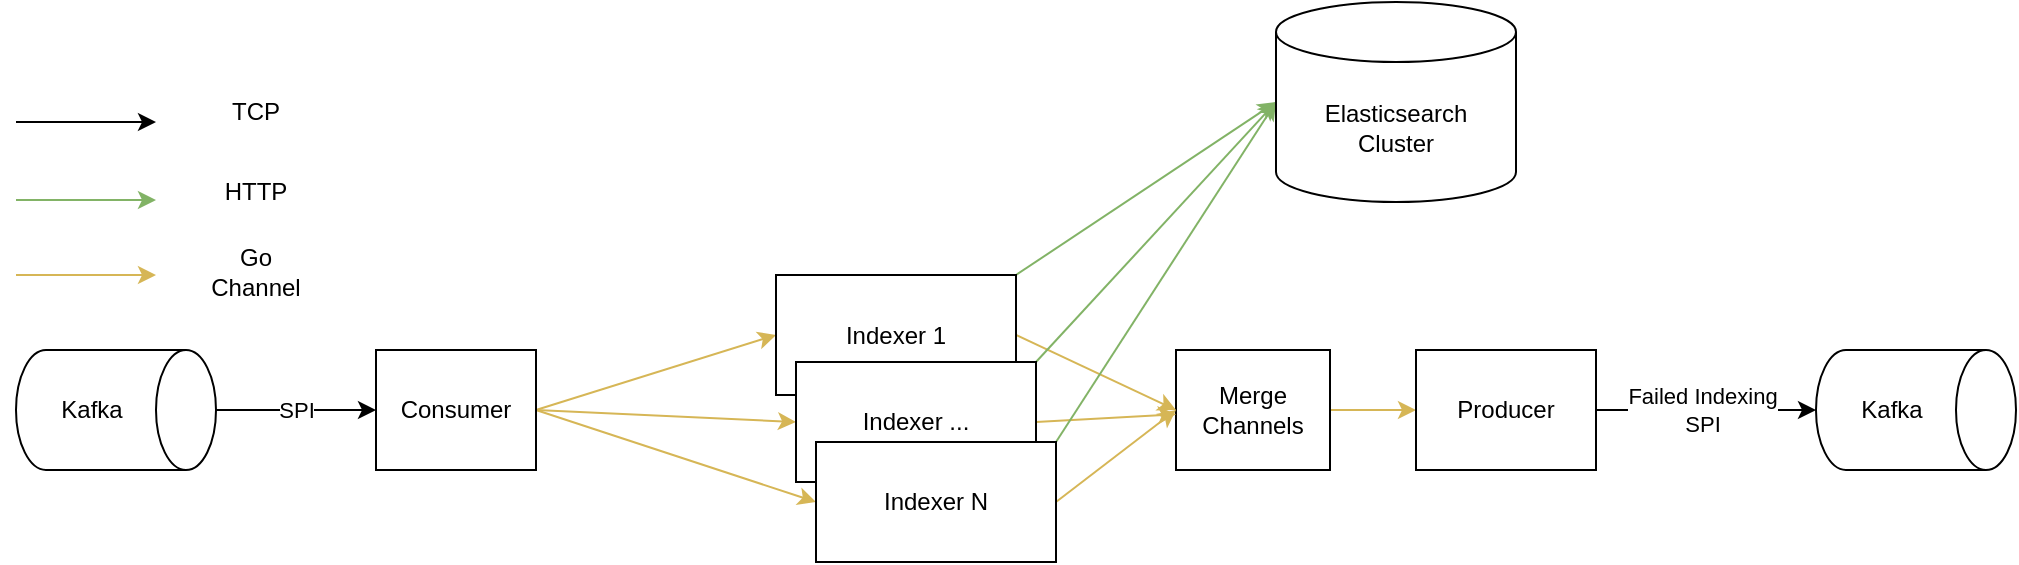 <mxfile version="21.2.8" type="device">
  <diagram id="fMtyORBjokjRVTjzNCm1" name="Page-1">
    <mxGraphModel dx="1114" dy="894" grid="1" gridSize="10" guides="1" tooltips="1" connect="1" arrows="1" fold="1" page="1" pageScale="1" pageWidth="1169" pageHeight="827" math="0" shadow="0">
      <root>
        <mxCell id="0" />
        <mxCell id="1" parent="0" />
        <mxCell id="5cPal_bOG6dwH_wdtkmH-6" style="rounded=0;orthogonalLoop=1;jettySize=auto;html=1;exitX=1;exitY=0.5;exitDx=0;exitDy=0;entryX=0;entryY=0.5;entryDx=0;entryDy=0;fillColor=#fff2cc;strokeColor=#d6b656;" parent="1" source="5cPal_bOG6dwH_wdtkmH-1" target="5cPal_bOG6dwH_wdtkmH-3" edge="1">
          <mxGeometry relative="1" as="geometry" />
        </mxCell>
        <mxCell id="5cPal_bOG6dwH_wdtkmH-7" style="edgeStyle=none;rounded=0;orthogonalLoop=1;jettySize=auto;html=1;exitX=1;exitY=0.5;exitDx=0;exitDy=0;entryX=0;entryY=0.5;entryDx=0;entryDy=0;fillColor=#fff2cc;strokeColor=#d6b656;" parent="1" source="5cPal_bOG6dwH_wdtkmH-1" target="5cPal_bOG6dwH_wdtkmH-4" edge="1">
          <mxGeometry relative="1" as="geometry" />
        </mxCell>
        <mxCell id="5cPal_bOG6dwH_wdtkmH-8" style="edgeStyle=none;rounded=0;orthogonalLoop=1;jettySize=auto;html=1;exitX=1;exitY=0.5;exitDx=0;exitDy=0;entryX=0;entryY=0.5;entryDx=0;entryDy=0;fillColor=#fff2cc;strokeColor=#d6b656;" parent="1" source="5cPal_bOG6dwH_wdtkmH-1" target="5cPal_bOG6dwH_wdtkmH-5" edge="1">
          <mxGeometry relative="1" as="geometry" />
        </mxCell>
        <mxCell id="5cPal_bOG6dwH_wdtkmH-1" value="Consumer" style="rounded=0;whiteSpace=wrap;html=1;" parent="1" vertex="1">
          <mxGeometry x="280" y="384" width="80" height="60" as="geometry" />
        </mxCell>
        <mxCell id="eIp0lx7JxQ-zRxrTTp2n-2" value="" style="edgeStyle=orthogonalEdgeStyle;rounded=0;orthogonalLoop=1;jettySize=auto;html=1;fillColor=#fff2cc;strokeColor=#d6b656;" parent="1" source="5cPal_bOG6dwH_wdtkmH-2" target="eIp0lx7JxQ-zRxrTTp2n-1" edge="1">
          <mxGeometry relative="1" as="geometry" />
        </mxCell>
        <mxCell id="5cPal_bOG6dwH_wdtkmH-2" value="Merge&lt;br&gt;Channels" style="rounded=0;whiteSpace=wrap;html=1;" parent="1" vertex="1">
          <mxGeometry x="680" y="384" width="77" height="60" as="geometry" />
        </mxCell>
        <mxCell id="5cPal_bOG6dwH_wdtkmH-9" style="edgeStyle=none;rounded=0;orthogonalLoop=1;jettySize=auto;html=1;exitX=1;exitY=0.5;exitDx=0;exitDy=0;entryX=0;entryY=0.5;entryDx=0;entryDy=0;fillColor=#fff2cc;strokeColor=#d6b656;" parent="1" source="5cPal_bOG6dwH_wdtkmH-3" target="5cPal_bOG6dwH_wdtkmH-2" edge="1">
          <mxGeometry relative="1" as="geometry" />
        </mxCell>
        <mxCell id="5cPal_bOG6dwH_wdtkmH-19" style="edgeStyle=none;rounded=0;orthogonalLoop=1;jettySize=auto;html=1;exitX=1;exitY=0;exitDx=0;exitDy=0;entryX=0;entryY=0.5;entryDx=0;entryDy=0;entryPerimeter=0;fillColor=#d5e8d4;strokeColor=#82b366;" parent="1" source="5cPal_bOG6dwH_wdtkmH-3" target="miQBMZpWfD7dxhKy1b5--1" edge="1">
          <mxGeometry relative="1" as="geometry">
            <mxPoint x="840" y="120" as="targetPoint" />
          </mxGeometry>
        </mxCell>
        <mxCell id="5cPal_bOG6dwH_wdtkmH-3" value="Indexer 1" style="rounded=0;whiteSpace=wrap;html=1;" parent="1" vertex="1">
          <mxGeometry x="480" y="346.5" width="120" height="60" as="geometry" />
        </mxCell>
        <mxCell id="5cPal_bOG6dwH_wdtkmH-10" style="edgeStyle=none;rounded=0;orthogonalLoop=1;jettySize=auto;html=1;exitX=1;exitY=0.5;exitDx=0;exitDy=0;fillColor=#fff2cc;strokeColor=#d6b656;" parent="1" source="5cPal_bOG6dwH_wdtkmH-4" target="5cPal_bOG6dwH_wdtkmH-2" edge="1">
          <mxGeometry relative="1" as="geometry" />
        </mxCell>
        <mxCell id="5cPal_bOG6dwH_wdtkmH-20" style="edgeStyle=none;rounded=0;orthogonalLoop=1;jettySize=auto;html=1;exitX=1;exitY=0;exitDx=0;exitDy=0;entryX=0;entryY=0.5;entryDx=0;entryDy=0;entryPerimeter=0;fillColor=#d5e8d4;strokeColor=#82b366;" parent="1" source="5cPal_bOG6dwH_wdtkmH-4" target="miQBMZpWfD7dxhKy1b5--1" edge="1">
          <mxGeometry relative="1" as="geometry">
            <mxPoint x="852" y="159" as="targetPoint" />
          </mxGeometry>
        </mxCell>
        <mxCell id="5cPal_bOG6dwH_wdtkmH-4" value="Indexer ..." style="rounded=0;whiteSpace=wrap;html=1;" parent="1" vertex="1">
          <mxGeometry x="490" y="390" width="120" height="60" as="geometry" />
        </mxCell>
        <mxCell id="5cPal_bOG6dwH_wdtkmH-11" style="edgeStyle=none;rounded=0;orthogonalLoop=1;jettySize=auto;html=1;exitX=1;exitY=0.5;exitDx=0;exitDy=0;entryX=0;entryY=0.5;entryDx=0;entryDy=0;fillColor=#fff2cc;strokeColor=#d6b656;" parent="1" source="5cPal_bOG6dwH_wdtkmH-5" target="5cPal_bOG6dwH_wdtkmH-2" edge="1">
          <mxGeometry relative="1" as="geometry" />
        </mxCell>
        <mxCell id="5cPal_bOG6dwH_wdtkmH-21" style="edgeStyle=none;rounded=0;orthogonalLoop=1;jettySize=auto;html=1;exitX=1;exitY=0;exitDx=0;exitDy=0;entryX=0;entryY=0.5;entryDx=0;entryDy=0;entryPerimeter=0;fillColor=#d5e8d4;strokeColor=#82b366;" parent="1" source="5cPal_bOG6dwH_wdtkmH-5" target="miQBMZpWfD7dxhKy1b5--1" edge="1">
          <mxGeometry relative="1" as="geometry">
            <mxPoint x="863" y="198" as="targetPoint" />
          </mxGeometry>
        </mxCell>
        <mxCell id="5cPal_bOG6dwH_wdtkmH-5" value="Indexer N" style="rounded=0;whiteSpace=wrap;html=1;" parent="1" vertex="1">
          <mxGeometry x="500" y="430" width="120" height="60" as="geometry" />
        </mxCell>
        <mxCell id="5cPal_bOG6dwH_wdtkmH-14" value="SPI" style="edgeStyle=none;rounded=0;orthogonalLoop=1;jettySize=auto;html=1;exitX=0.5;exitY=0;exitDx=0;exitDy=0;exitPerimeter=0;" parent="1" source="5cPal_bOG6dwH_wdtkmH-12" target="5cPal_bOG6dwH_wdtkmH-1" edge="1">
          <mxGeometry relative="1" as="geometry" />
        </mxCell>
        <mxCell id="5cPal_bOG6dwH_wdtkmH-12" value="Kafka" style="shape=cylinder3;whiteSpace=wrap;html=1;boundedLbl=1;backgroundOutline=1;size=15;direction=south;" parent="1" vertex="1">
          <mxGeometry x="100" y="384" width="100" height="60" as="geometry" />
        </mxCell>
        <mxCell id="5cPal_bOG6dwH_wdtkmH-13" value="Kafka" style="shape=cylinder3;whiteSpace=wrap;html=1;boundedLbl=1;backgroundOutline=1;size=15;direction=south;" parent="1" vertex="1">
          <mxGeometry x="1000" y="384" width="100" height="60" as="geometry" />
        </mxCell>
        <mxCell id="eIp0lx7JxQ-zRxrTTp2n-3" value="" style="edgeStyle=orthogonalEdgeStyle;rounded=0;orthogonalLoop=1;jettySize=auto;html=1;" parent="1" source="eIp0lx7JxQ-zRxrTTp2n-1" target="5cPal_bOG6dwH_wdtkmH-13" edge="1">
          <mxGeometry relative="1" as="geometry" />
        </mxCell>
        <mxCell id="NMqaRBnHtQbeKu7vNVUJ-1" value="Failed Indexing&lt;br&gt;SPI" style="edgeLabel;html=1;align=center;verticalAlign=middle;resizable=0;points=[];" vertex="1" connectable="0" parent="eIp0lx7JxQ-zRxrTTp2n-3">
          <mxGeometry x="-0.036" relative="1" as="geometry">
            <mxPoint as="offset" />
          </mxGeometry>
        </mxCell>
        <mxCell id="eIp0lx7JxQ-zRxrTTp2n-1" value="Producer" style="rounded=0;whiteSpace=wrap;html=1;" parent="1" vertex="1">
          <mxGeometry x="800" y="384" width="90" height="60" as="geometry" />
        </mxCell>
        <mxCell id="miQBMZpWfD7dxhKy1b5--1" value="Elasticsearch&lt;br&gt;Cluster" style="shape=cylinder3;whiteSpace=wrap;html=1;boundedLbl=1;backgroundOutline=1;size=15;" parent="1" vertex="1">
          <mxGeometry x="730" y="210" width="120" height="100" as="geometry" />
        </mxCell>
        <mxCell id="miQBMZpWfD7dxhKy1b5--2" value="" style="endArrow=classic;html=1;rounded=0;" parent="1" edge="1">
          <mxGeometry width="50" height="50" relative="1" as="geometry">
            <mxPoint x="100" y="270" as="sourcePoint" />
            <mxPoint x="170" y="270" as="targetPoint" />
          </mxGeometry>
        </mxCell>
        <mxCell id="miQBMZpWfD7dxhKy1b5--3" value="" style="endArrow=classic;html=1;rounded=0;fillColor=#d5e8d4;strokeColor=#82b366;" parent="1" edge="1">
          <mxGeometry width="50" height="50" relative="1" as="geometry">
            <mxPoint x="100" y="309" as="sourcePoint" />
            <mxPoint x="170" y="309" as="targetPoint" />
          </mxGeometry>
        </mxCell>
        <mxCell id="miQBMZpWfD7dxhKy1b5--4" value="TCP" style="text;html=1;strokeColor=none;fillColor=none;align=center;verticalAlign=middle;whiteSpace=wrap;rounded=0;" parent="1" vertex="1">
          <mxGeometry x="190" y="250" width="60" height="30" as="geometry" />
        </mxCell>
        <mxCell id="miQBMZpWfD7dxhKy1b5--5" value="HTTP" style="text;html=1;strokeColor=none;fillColor=none;align=center;verticalAlign=middle;whiteSpace=wrap;rounded=0;" parent="1" vertex="1">
          <mxGeometry x="190" y="290" width="60" height="30" as="geometry" />
        </mxCell>
        <mxCell id="miQBMZpWfD7dxhKy1b5--6" value="Go Channel" style="text;html=1;strokeColor=none;fillColor=none;align=center;verticalAlign=middle;whiteSpace=wrap;rounded=0;" parent="1" vertex="1">
          <mxGeometry x="190" y="330" width="60" height="30" as="geometry" />
        </mxCell>
        <mxCell id="miQBMZpWfD7dxhKy1b5--7" value="" style="endArrow=classic;html=1;rounded=0;fillColor=#fff2cc;strokeColor=#d6b656;" parent="1" edge="1">
          <mxGeometry width="50" height="50" relative="1" as="geometry">
            <mxPoint x="100" y="346.5" as="sourcePoint" />
            <mxPoint x="170" y="346.5" as="targetPoint" />
          </mxGeometry>
        </mxCell>
      </root>
    </mxGraphModel>
  </diagram>
</mxfile>
